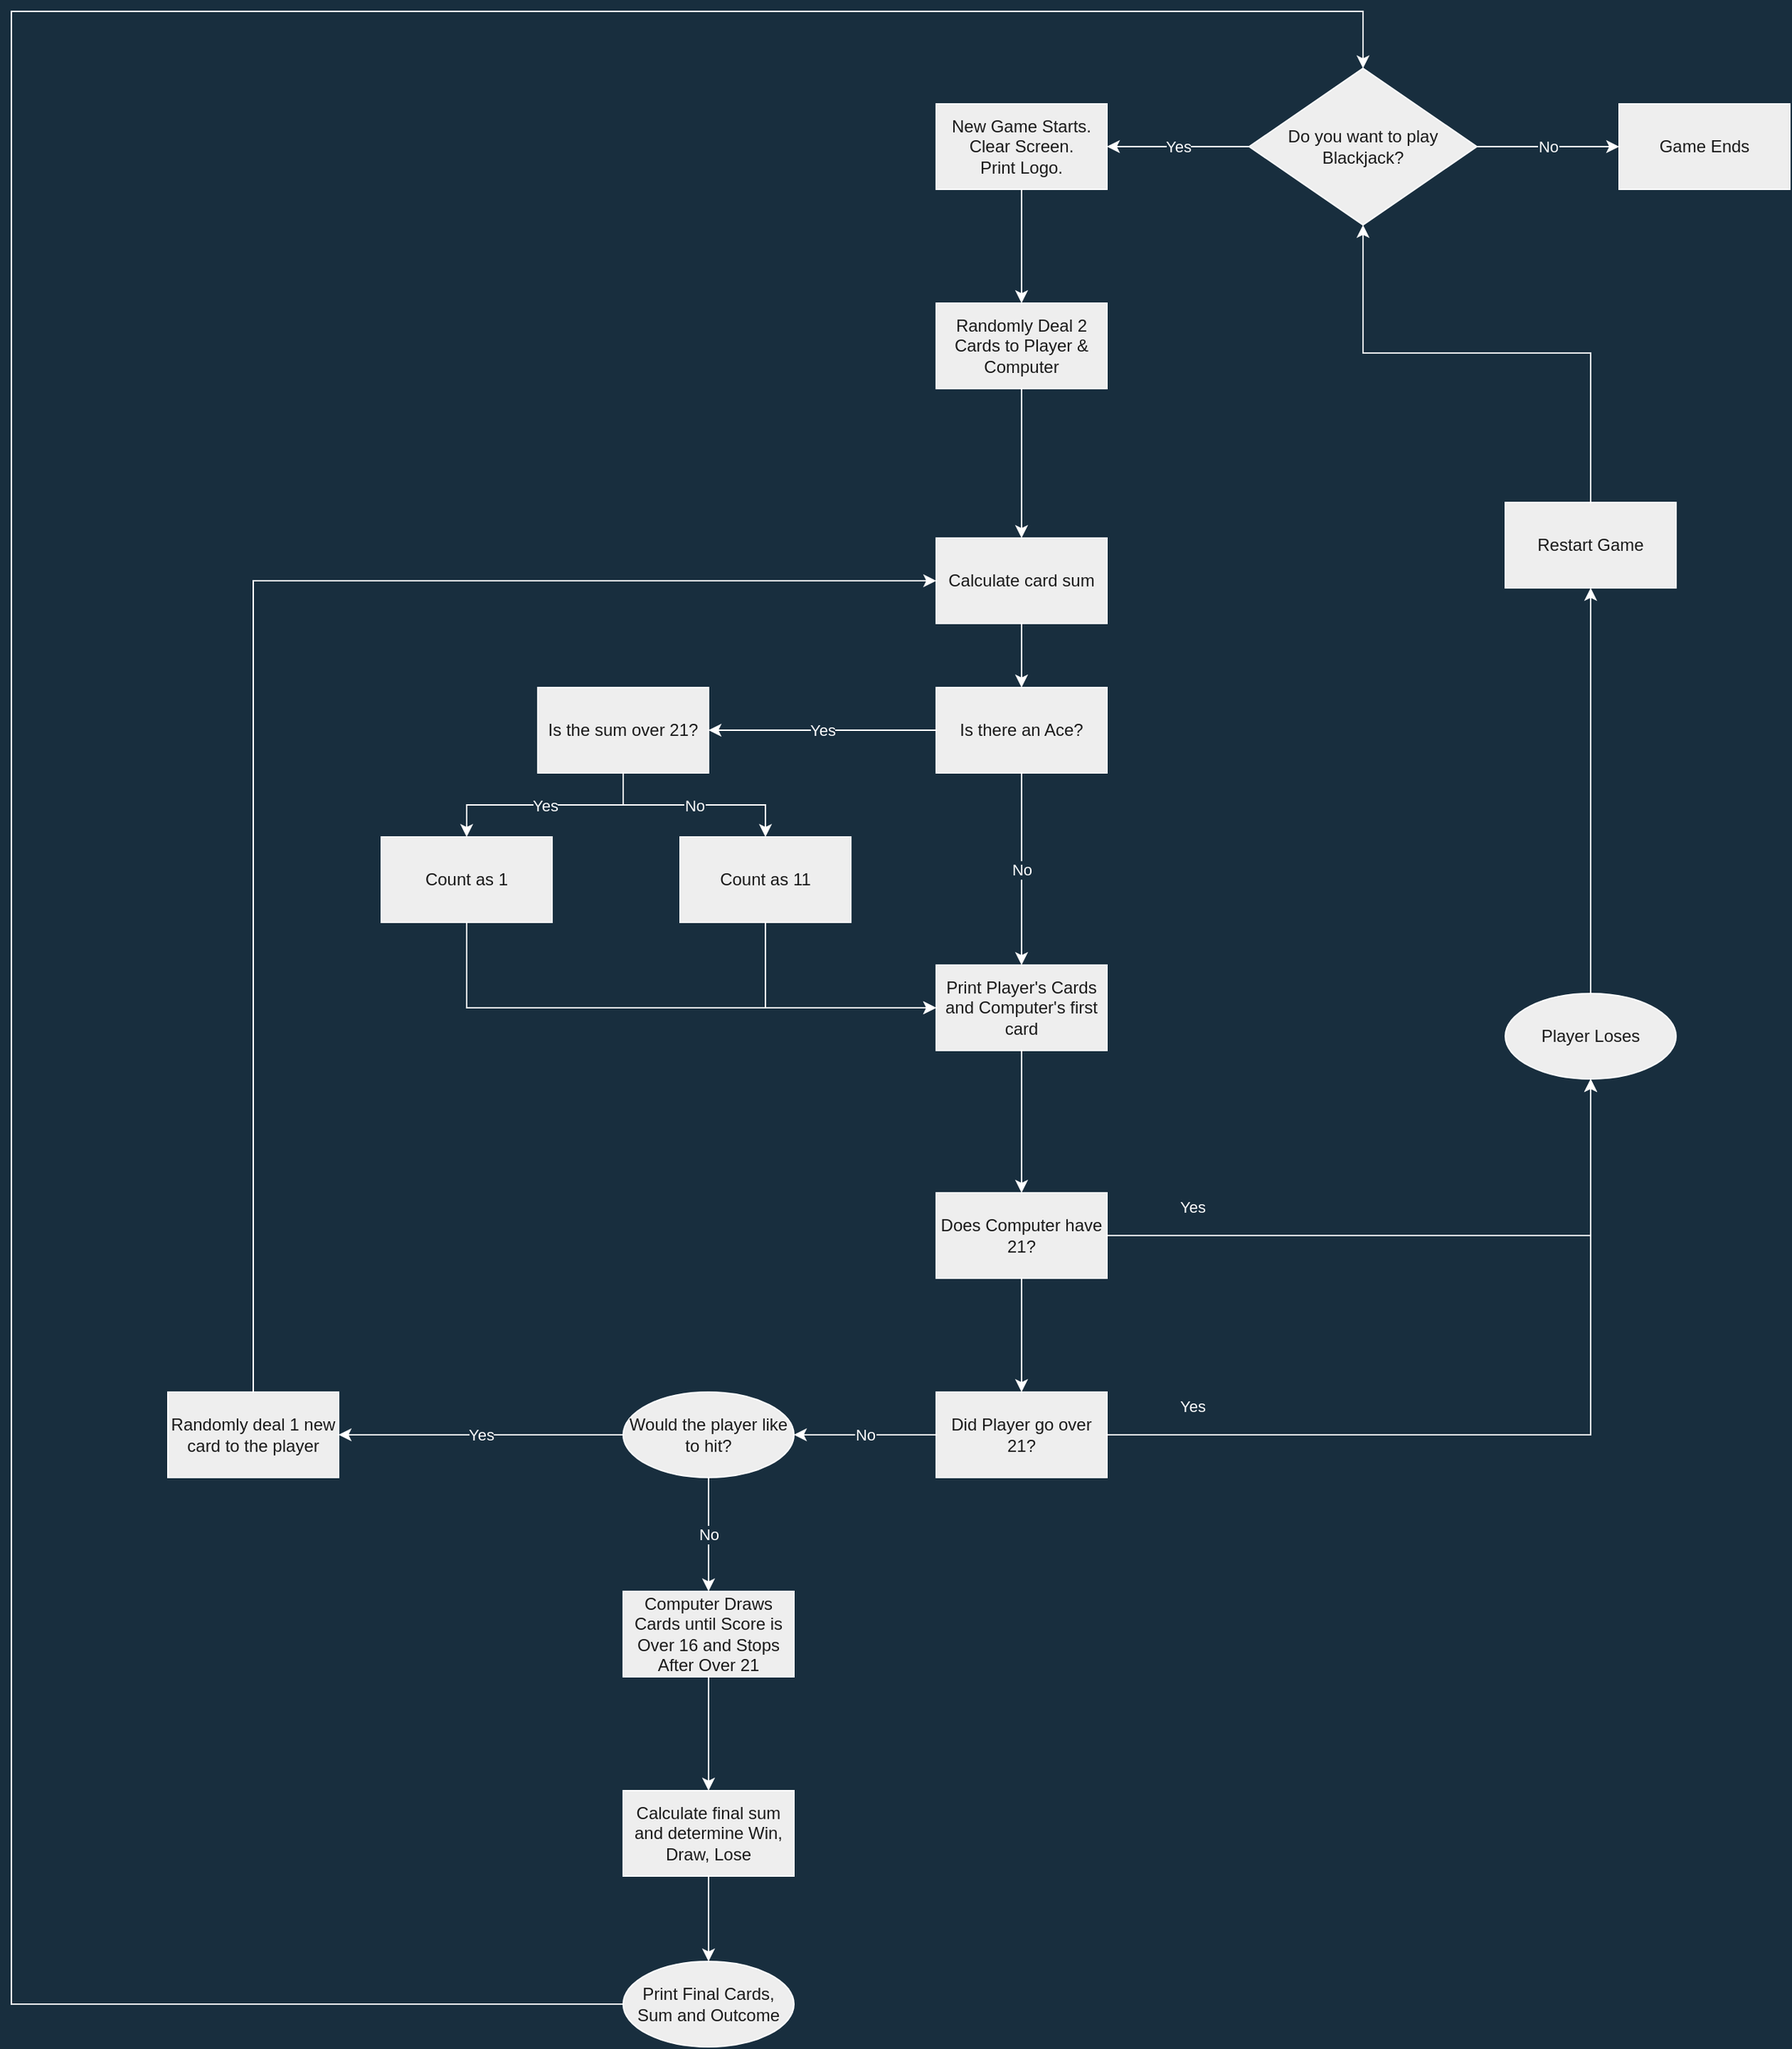 <mxfile version="15.0.5" type="github">
  <diagram id="C5RBs43oDa-KdzZeNtuy" name="Page-1">
    <mxGraphModel dx="2211" dy="731" grid="1" gridSize="10" guides="1" tooltips="1" connect="1" arrows="1" fold="1" page="1" pageScale="1" pageWidth="827" pageHeight="1169" background="#182E3E" math="0" shadow="0">
      <root>
        <mxCell id="WIyWlLk6GJQsqaUBKTNV-0" />
        <mxCell id="WIyWlLk6GJQsqaUBKTNV-1" parent="WIyWlLk6GJQsqaUBKTNV-0" />
        <mxCell id="IkaHGhUQ4Q9CL7noQv6P-7" value="Yes" style="edgeStyle=orthogonalEdgeStyle;rounded=0;orthogonalLoop=1;jettySize=auto;html=1;labelBackgroundColor=#182E3E;strokeColor=#FFFFFF;fontColor=#FFFFFF;" edge="1" parent="WIyWlLk6GJQsqaUBKTNV-1" source="IkaHGhUQ4Q9CL7noQv6P-5" target="IkaHGhUQ4Q9CL7noQv6P-6">
          <mxGeometry relative="1" as="geometry" />
        </mxCell>
        <mxCell id="IkaHGhUQ4Q9CL7noQv6P-9" value="No" style="edgeStyle=orthogonalEdgeStyle;rounded=0;orthogonalLoop=1;jettySize=auto;html=1;labelBackgroundColor=#182E3E;strokeColor=#FFFFFF;fontColor=#FFFFFF;" edge="1" parent="WIyWlLk6GJQsqaUBKTNV-1" source="IkaHGhUQ4Q9CL7noQv6P-5" target="IkaHGhUQ4Q9CL7noQv6P-8">
          <mxGeometry relative="1" as="geometry" />
        </mxCell>
        <mxCell id="IkaHGhUQ4Q9CL7noQv6P-5" value="Do you want to play Blackjack?" style="rhombus;whiteSpace=wrap;html=1;fillColor=#EEEEEE;strokeColor=#FFFFFF;fontColor=#1A1A1A;" vertex="1" parent="WIyWlLk6GJQsqaUBKTNV-1">
          <mxGeometry x="320" y="120" width="160" height="110" as="geometry" />
        </mxCell>
        <mxCell id="IkaHGhUQ4Q9CL7noQv6P-11" value="" style="edgeStyle=orthogonalEdgeStyle;rounded=0;orthogonalLoop=1;jettySize=auto;html=1;labelBackgroundColor=#182E3E;strokeColor=#FFFFFF;fontColor=#FFFFFF;" edge="1" parent="WIyWlLk6GJQsqaUBKTNV-1" source="IkaHGhUQ4Q9CL7noQv6P-6" target="IkaHGhUQ4Q9CL7noQv6P-10">
          <mxGeometry relative="1" as="geometry" />
        </mxCell>
        <mxCell id="IkaHGhUQ4Q9CL7noQv6P-6" value="New Game Starts.&lt;br&gt;Clear Screen.&lt;br&gt;Print Logo." style="whiteSpace=wrap;html=1;fillColor=#EEEEEE;strokeColor=#FFFFFF;fontColor=#1A1A1A;" vertex="1" parent="WIyWlLk6GJQsqaUBKTNV-1">
          <mxGeometry x="100" y="145" width="120" height="60" as="geometry" />
        </mxCell>
        <mxCell id="IkaHGhUQ4Q9CL7noQv6P-8" value="Game Ends" style="whiteSpace=wrap;html=1;fillColor=#EEEEEE;strokeColor=#FFFFFF;fontColor=#1A1A1A;" vertex="1" parent="WIyWlLk6GJQsqaUBKTNV-1">
          <mxGeometry x="580" y="145" width="120" height="60" as="geometry" />
        </mxCell>
        <mxCell id="IkaHGhUQ4Q9CL7noQv6P-33" value="" style="edgeStyle=orthogonalEdgeStyle;rounded=0;orthogonalLoop=1;jettySize=auto;html=1;labelBackgroundColor=#182E3E;strokeColor=#FFFFFF;fontColor=#FFFFFF;" edge="1" parent="WIyWlLk6GJQsqaUBKTNV-1" source="IkaHGhUQ4Q9CL7noQv6P-10" target="IkaHGhUQ4Q9CL7noQv6P-23">
          <mxGeometry relative="1" as="geometry" />
        </mxCell>
        <mxCell id="IkaHGhUQ4Q9CL7noQv6P-10" value="Randomly Deal 2 Cards to Player &amp;amp; Computer" style="whiteSpace=wrap;html=1;fillColor=#EEEEEE;strokeColor=#FFFFFF;fontColor=#1A1A1A;" vertex="1" parent="WIyWlLk6GJQsqaUBKTNV-1">
          <mxGeometry x="100" y="285" width="120" height="60" as="geometry" />
        </mxCell>
        <mxCell id="IkaHGhUQ4Q9CL7noQv6P-19" value="Yes" style="edgeStyle=orthogonalEdgeStyle;rounded=0;orthogonalLoop=1;jettySize=auto;html=1;labelBackgroundColor=#182E3E;strokeColor=#FFFFFF;fontColor=#FFFFFF;" edge="1" parent="WIyWlLk6GJQsqaUBKTNV-1" source="IkaHGhUQ4Q9CL7noQv6P-12" target="IkaHGhUQ4Q9CL7noQv6P-18">
          <mxGeometry x="-0.733" y="20" relative="1" as="geometry">
            <mxPoint as="offset" />
          </mxGeometry>
        </mxCell>
        <mxCell id="IkaHGhUQ4Q9CL7noQv6P-39" value="" style="edgeStyle=orthogonalEdgeStyle;rounded=0;orthogonalLoop=1;jettySize=auto;html=1;labelBackgroundColor=#182E3E;strokeColor=#FFFFFF;fontColor=#FFFFFF;" edge="1" parent="WIyWlLk6GJQsqaUBKTNV-1" source="IkaHGhUQ4Q9CL7noQv6P-12" target="IkaHGhUQ4Q9CL7noQv6P-38">
          <mxGeometry relative="1" as="geometry" />
        </mxCell>
        <mxCell id="IkaHGhUQ4Q9CL7noQv6P-12" value="Does Computer have 21?" style="whiteSpace=wrap;html=1;fillColor=#EEEEEE;strokeColor=#FFFFFF;fontColor=#1A1A1A;" vertex="1" parent="WIyWlLk6GJQsqaUBKTNV-1">
          <mxGeometry x="100" y="910" width="120" height="60" as="geometry" />
        </mxCell>
        <mxCell id="IkaHGhUQ4Q9CL7noQv6P-21" value="" style="edgeStyle=orthogonalEdgeStyle;rounded=0;orthogonalLoop=1;jettySize=auto;html=1;labelBackgroundColor=#182E3E;strokeColor=#FFFFFF;fontColor=#FFFFFF;" edge="1" parent="WIyWlLk6GJQsqaUBKTNV-1" source="IkaHGhUQ4Q9CL7noQv6P-18" target="IkaHGhUQ4Q9CL7noQv6P-20">
          <mxGeometry relative="1" as="geometry" />
        </mxCell>
        <mxCell id="IkaHGhUQ4Q9CL7noQv6P-18" value="Player Loses" style="ellipse;whiteSpace=wrap;html=1;fillColor=#EEEEEE;strokeColor=#FFFFFF;fontColor=#1A1A1A;" vertex="1" parent="WIyWlLk6GJQsqaUBKTNV-1">
          <mxGeometry x="500" y="770" width="120" height="60" as="geometry" />
        </mxCell>
        <mxCell id="IkaHGhUQ4Q9CL7noQv6P-22" style="edgeStyle=orthogonalEdgeStyle;rounded=0;orthogonalLoop=1;jettySize=auto;html=1;entryX=0.5;entryY=1;entryDx=0;entryDy=0;labelBackgroundColor=#182E3E;strokeColor=#FFFFFF;fontColor=#FFFFFF;" edge="1" parent="WIyWlLk6GJQsqaUBKTNV-1" source="IkaHGhUQ4Q9CL7noQv6P-20" target="IkaHGhUQ4Q9CL7noQv6P-5">
          <mxGeometry relative="1" as="geometry">
            <Array as="points">
              <mxPoint x="560" y="320" />
              <mxPoint x="400" y="320" />
            </Array>
          </mxGeometry>
        </mxCell>
        <mxCell id="IkaHGhUQ4Q9CL7noQv6P-20" value="Restart Game" style="whiteSpace=wrap;html=1;fillColor=#EEEEEE;strokeColor=#FFFFFF;fontColor=#1A1A1A;" vertex="1" parent="WIyWlLk6GJQsqaUBKTNV-1">
          <mxGeometry x="500" y="425" width="120" height="60" as="geometry" />
        </mxCell>
        <mxCell id="IkaHGhUQ4Q9CL7noQv6P-28" value="" style="edgeStyle=orthogonalEdgeStyle;rounded=0;orthogonalLoop=1;jettySize=auto;html=1;labelBackgroundColor=#182E3E;strokeColor=#FFFFFF;fontColor=#FFFFFF;" edge="1" parent="WIyWlLk6GJQsqaUBKTNV-1" source="IkaHGhUQ4Q9CL7noQv6P-23" target="IkaHGhUQ4Q9CL7noQv6P-27">
          <mxGeometry relative="1" as="geometry" />
        </mxCell>
        <mxCell id="IkaHGhUQ4Q9CL7noQv6P-23" value="Calculate card sum" style="whiteSpace=wrap;html=1;fillColor=#EEEEEE;strokeColor=#FFFFFF;fontColor=#1A1A1A;" vertex="1" parent="WIyWlLk6GJQsqaUBKTNV-1">
          <mxGeometry x="100" y="450" width="120" height="60" as="geometry" />
        </mxCell>
        <mxCell id="IkaHGhUQ4Q9CL7noQv6P-30" value="Yes" style="edgeStyle=orthogonalEdgeStyle;rounded=0;orthogonalLoop=1;jettySize=auto;html=1;labelBackgroundColor=#182E3E;strokeColor=#FFFFFF;fontColor=#FFFFFF;" edge="1" parent="WIyWlLk6GJQsqaUBKTNV-1" source="IkaHGhUQ4Q9CL7noQv6P-27" target="IkaHGhUQ4Q9CL7noQv6P-29">
          <mxGeometry relative="1" as="geometry" />
        </mxCell>
        <mxCell id="IkaHGhUQ4Q9CL7noQv6P-36" value="No" style="edgeStyle=orthogonalEdgeStyle;rounded=0;orthogonalLoop=1;jettySize=auto;html=1;labelBackgroundColor=#182E3E;strokeColor=#FFFFFF;fontColor=#FFFFFF;" edge="1" parent="WIyWlLk6GJQsqaUBKTNV-1" source="IkaHGhUQ4Q9CL7noQv6P-27" target="IkaHGhUQ4Q9CL7noQv6P-35">
          <mxGeometry relative="1" as="geometry" />
        </mxCell>
        <mxCell id="IkaHGhUQ4Q9CL7noQv6P-27" value="Is there an Ace?" style="whiteSpace=wrap;html=1;fillColor=#EEEEEE;strokeColor=#FFFFFF;fontColor=#1A1A1A;" vertex="1" parent="WIyWlLk6GJQsqaUBKTNV-1">
          <mxGeometry x="100" y="555" width="120" height="60" as="geometry" />
        </mxCell>
        <mxCell id="IkaHGhUQ4Q9CL7noQv6P-50" value="Yes" style="edgeStyle=orthogonalEdgeStyle;rounded=0;orthogonalLoop=1;jettySize=auto;html=1;labelBackgroundColor=#182E3E;strokeColor=#FFFFFF;fontColor=#FFFFFF;" edge="1" parent="WIyWlLk6GJQsqaUBKTNV-1" source="IkaHGhUQ4Q9CL7noQv6P-29" target="IkaHGhUQ4Q9CL7noQv6P-49">
          <mxGeometry relative="1" as="geometry" />
        </mxCell>
        <mxCell id="IkaHGhUQ4Q9CL7noQv6P-52" value="No" style="edgeStyle=orthogonalEdgeStyle;rounded=0;orthogonalLoop=1;jettySize=auto;html=1;labelBackgroundColor=#182E3E;strokeColor=#FFFFFF;fontColor=#FFFFFF;" edge="1" parent="WIyWlLk6GJQsqaUBKTNV-1" source="IkaHGhUQ4Q9CL7noQv6P-29" target="IkaHGhUQ4Q9CL7noQv6P-51">
          <mxGeometry relative="1" as="geometry" />
        </mxCell>
        <mxCell id="IkaHGhUQ4Q9CL7noQv6P-29" value="Is the sum over 21?" style="whiteSpace=wrap;html=1;fillColor=#EEEEEE;strokeColor=#FFFFFF;fontColor=#1A1A1A;" vertex="1" parent="WIyWlLk6GJQsqaUBKTNV-1">
          <mxGeometry x="-180" y="555" width="120" height="60" as="geometry" />
        </mxCell>
        <mxCell id="IkaHGhUQ4Q9CL7noQv6P-37" value="" style="edgeStyle=orthogonalEdgeStyle;rounded=0;orthogonalLoop=1;jettySize=auto;html=1;labelBackgroundColor=#182E3E;strokeColor=#FFFFFF;fontColor=#FFFFFF;" edge="1" parent="WIyWlLk6GJQsqaUBKTNV-1" source="IkaHGhUQ4Q9CL7noQv6P-35" target="IkaHGhUQ4Q9CL7noQv6P-12">
          <mxGeometry relative="1" as="geometry" />
        </mxCell>
        <mxCell id="IkaHGhUQ4Q9CL7noQv6P-35" value="Print Player&#39;s Cards and Computer&#39;s first card" style="whiteSpace=wrap;html=1;fillColor=#EEEEEE;strokeColor=#FFFFFF;fontColor=#1A1A1A;" vertex="1" parent="WIyWlLk6GJQsqaUBKTNV-1">
          <mxGeometry x="100" y="750" width="120" height="60" as="geometry" />
        </mxCell>
        <mxCell id="IkaHGhUQ4Q9CL7noQv6P-43" value="Yes" style="edgeStyle=orthogonalEdgeStyle;rounded=0;orthogonalLoop=1;jettySize=auto;html=1;entryX=0.5;entryY=1;entryDx=0;entryDy=0;labelBackgroundColor=#182E3E;strokeColor=#FFFFFF;fontColor=#FFFFFF;" edge="1" parent="WIyWlLk6GJQsqaUBKTNV-1" source="IkaHGhUQ4Q9CL7noQv6P-38" target="IkaHGhUQ4Q9CL7noQv6P-18">
          <mxGeometry x="-0.797" y="20" relative="1" as="geometry">
            <mxPoint as="offset" />
          </mxGeometry>
        </mxCell>
        <mxCell id="IkaHGhUQ4Q9CL7noQv6P-45" value="No" style="edgeStyle=orthogonalEdgeStyle;rounded=0;orthogonalLoop=1;jettySize=auto;html=1;labelBackgroundColor=#182E3E;strokeColor=#FFFFFF;fontColor=#FFFFFF;" edge="1" parent="WIyWlLk6GJQsqaUBKTNV-1" source="IkaHGhUQ4Q9CL7noQv6P-38" target="IkaHGhUQ4Q9CL7noQv6P-44">
          <mxGeometry relative="1" as="geometry" />
        </mxCell>
        <mxCell id="IkaHGhUQ4Q9CL7noQv6P-38" value="Did Player go over 21?" style="whiteSpace=wrap;html=1;fillColor=#EEEEEE;strokeColor=#FFFFFF;fontColor=#1A1A1A;" vertex="1" parent="WIyWlLk6GJQsqaUBKTNV-1">
          <mxGeometry x="100" y="1050" width="120" height="60" as="geometry" />
        </mxCell>
        <mxCell id="IkaHGhUQ4Q9CL7noQv6P-47" value="Yes" style="edgeStyle=orthogonalEdgeStyle;rounded=0;orthogonalLoop=1;jettySize=auto;html=1;labelBackgroundColor=#182E3E;strokeColor=#FFFFFF;fontColor=#FFFFFF;" edge="1" parent="WIyWlLk6GJQsqaUBKTNV-1" source="IkaHGhUQ4Q9CL7noQv6P-44" target="IkaHGhUQ4Q9CL7noQv6P-46">
          <mxGeometry relative="1" as="geometry" />
        </mxCell>
        <mxCell id="IkaHGhUQ4Q9CL7noQv6P-56" value="No" style="edgeStyle=orthogonalEdgeStyle;rounded=0;orthogonalLoop=1;jettySize=auto;html=1;labelBackgroundColor=#182E3E;strokeColor=#FFFFFF;fontColor=#FFFFFF;" edge="1" parent="WIyWlLk6GJQsqaUBKTNV-1" source="IkaHGhUQ4Q9CL7noQv6P-44" target="IkaHGhUQ4Q9CL7noQv6P-55">
          <mxGeometry relative="1" as="geometry" />
        </mxCell>
        <mxCell id="IkaHGhUQ4Q9CL7noQv6P-44" value="Would the player like to hit?" style="ellipse;whiteSpace=wrap;html=1;fillColor=#EEEEEE;strokeColor=#FFFFFF;fontColor=#1A1A1A;" vertex="1" parent="WIyWlLk6GJQsqaUBKTNV-1">
          <mxGeometry x="-120" y="1050" width="120" height="60" as="geometry" />
        </mxCell>
        <mxCell id="IkaHGhUQ4Q9CL7noQv6P-48" style="edgeStyle=orthogonalEdgeStyle;rounded=0;orthogonalLoop=1;jettySize=auto;html=1;entryX=0;entryY=0.5;entryDx=0;entryDy=0;labelBackgroundColor=#182E3E;strokeColor=#FFFFFF;fontColor=#FFFFFF;" edge="1" parent="WIyWlLk6GJQsqaUBKTNV-1" source="IkaHGhUQ4Q9CL7noQv6P-46" target="IkaHGhUQ4Q9CL7noQv6P-23">
          <mxGeometry relative="1" as="geometry">
            <Array as="points">
              <mxPoint x="-380" y="480" />
            </Array>
          </mxGeometry>
        </mxCell>
        <mxCell id="IkaHGhUQ4Q9CL7noQv6P-46" value="Randomly deal 1 new card to the player" style="whiteSpace=wrap;html=1;fillColor=#EEEEEE;strokeColor=#FFFFFF;fontColor=#1A1A1A;" vertex="1" parent="WIyWlLk6GJQsqaUBKTNV-1">
          <mxGeometry x="-440" y="1050" width="120" height="60" as="geometry" />
        </mxCell>
        <mxCell id="IkaHGhUQ4Q9CL7noQv6P-53" style="edgeStyle=orthogonalEdgeStyle;rounded=0;orthogonalLoop=1;jettySize=auto;html=1;entryX=0;entryY=0.5;entryDx=0;entryDy=0;labelBackgroundColor=#182E3E;strokeColor=#FFFFFF;fontColor=#FFFFFF;" edge="1" parent="WIyWlLk6GJQsqaUBKTNV-1" source="IkaHGhUQ4Q9CL7noQv6P-49" target="IkaHGhUQ4Q9CL7noQv6P-35">
          <mxGeometry relative="1" as="geometry">
            <Array as="points">
              <mxPoint x="-230" y="780" />
            </Array>
          </mxGeometry>
        </mxCell>
        <mxCell id="IkaHGhUQ4Q9CL7noQv6P-49" value="Count as 1" style="whiteSpace=wrap;html=1;fillColor=#EEEEEE;strokeColor=#FFFFFF;fontColor=#1A1A1A;" vertex="1" parent="WIyWlLk6GJQsqaUBKTNV-1">
          <mxGeometry x="-290" y="660" width="120" height="60" as="geometry" />
        </mxCell>
        <mxCell id="IkaHGhUQ4Q9CL7noQv6P-54" style="edgeStyle=orthogonalEdgeStyle;rounded=0;orthogonalLoop=1;jettySize=auto;html=1;entryX=0;entryY=0.5;entryDx=0;entryDy=0;labelBackgroundColor=#182E3E;strokeColor=#FFFFFF;fontColor=#FFFFFF;" edge="1" parent="WIyWlLk6GJQsqaUBKTNV-1" source="IkaHGhUQ4Q9CL7noQv6P-51" target="IkaHGhUQ4Q9CL7noQv6P-35">
          <mxGeometry relative="1" as="geometry">
            <Array as="points">
              <mxPoint x="-20" y="780" />
            </Array>
          </mxGeometry>
        </mxCell>
        <mxCell id="IkaHGhUQ4Q9CL7noQv6P-51" value="Count as 11" style="whiteSpace=wrap;html=1;fillColor=#EEEEEE;strokeColor=#FFFFFF;fontColor=#1A1A1A;" vertex="1" parent="WIyWlLk6GJQsqaUBKTNV-1">
          <mxGeometry x="-80" y="660" width="120" height="60" as="geometry" />
        </mxCell>
        <mxCell id="IkaHGhUQ4Q9CL7noQv6P-60" value="" style="edgeStyle=orthogonalEdgeStyle;rounded=0;orthogonalLoop=1;jettySize=auto;html=1;labelBackgroundColor=#182E3E;strokeColor=#FFFFFF;fontColor=#FFFFFF;" edge="1" parent="WIyWlLk6GJQsqaUBKTNV-1" source="IkaHGhUQ4Q9CL7noQv6P-55" target="IkaHGhUQ4Q9CL7noQv6P-59">
          <mxGeometry relative="1" as="geometry" />
        </mxCell>
        <mxCell id="IkaHGhUQ4Q9CL7noQv6P-55" value="Computer Draws Cards until Score is Over 16 and Stops After Over 21" style="whiteSpace=wrap;html=1;fillColor=#EEEEEE;strokeColor=#FFFFFF;fontColor=#1A1A1A;" vertex="1" parent="WIyWlLk6GJQsqaUBKTNV-1">
          <mxGeometry x="-120" y="1190" width="120" height="60" as="geometry" />
        </mxCell>
        <mxCell id="IkaHGhUQ4Q9CL7noQv6P-62" style="edgeStyle=orthogonalEdgeStyle;rounded=0;orthogonalLoop=1;jettySize=auto;html=1;entryX=0.5;entryY=0;entryDx=0;entryDy=0;labelBackgroundColor=#182E3E;strokeColor=#FFFFFF;fontColor=#FFFFFF;" edge="1" parent="WIyWlLk6GJQsqaUBKTNV-1" source="IkaHGhUQ4Q9CL7noQv6P-57" target="IkaHGhUQ4Q9CL7noQv6P-5">
          <mxGeometry relative="1" as="geometry">
            <Array as="points">
              <mxPoint x="-550" y="1480" />
              <mxPoint x="-550" y="80" />
              <mxPoint x="400" y="80" />
            </Array>
          </mxGeometry>
        </mxCell>
        <mxCell id="IkaHGhUQ4Q9CL7noQv6P-57" value="Print Final Cards, Sum and Outcome" style="ellipse;whiteSpace=wrap;html=1;fillColor=#EEEEEE;strokeColor=#FFFFFF;fontColor=#1A1A1A;" vertex="1" parent="WIyWlLk6GJQsqaUBKTNV-1">
          <mxGeometry x="-120" y="1450" width="120" height="60" as="geometry" />
        </mxCell>
        <mxCell id="IkaHGhUQ4Q9CL7noQv6P-61" value="" style="edgeStyle=orthogonalEdgeStyle;rounded=0;orthogonalLoop=1;jettySize=auto;html=1;labelBackgroundColor=#182E3E;strokeColor=#FFFFFF;fontColor=#FFFFFF;" edge="1" parent="WIyWlLk6GJQsqaUBKTNV-1" source="IkaHGhUQ4Q9CL7noQv6P-59" target="IkaHGhUQ4Q9CL7noQv6P-57">
          <mxGeometry relative="1" as="geometry" />
        </mxCell>
        <mxCell id="IkaHGhUQ4Q9CL7noQv6P-59" value="Calculate final sum and determine Win, Draw, Lose" style="whiteSpace=wrap;html=1;fillColor=#EEEEEE;strokeColor=#FFFFFF;fontColor=#1A1A1A;" vertex="1" parent="WIyWlLk6GJQsqaUBKTNV-1">
          <mxGeometry x="-120" y="1330" width="120" height="60" as="geometry" />
        </mxCell>
      </root>
    </mxGraphModel>
  </diagram>
</mxfile>
